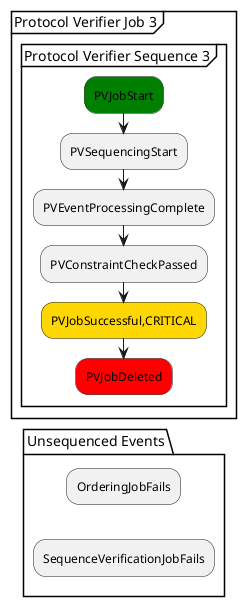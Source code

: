 @startuml
partition "Protocol Verifier Job 3" {
  group "Protocol Verifier Sequence 3"
    #green:PVJobStart;
    :PVSequencingStart;
    :PVEventProcessingComplete;
    :PVConstraintCheckPassed;
    #gold:PVJobSuccessful,CRITICAL;
    #red:PVJobDeleted;  
    detach
  end group
}
package "Unsequenced Events" {
  :OrderingJobFails;
  kill
  :SequenceVerificationJobFails;
  kill 
}
@enduml
